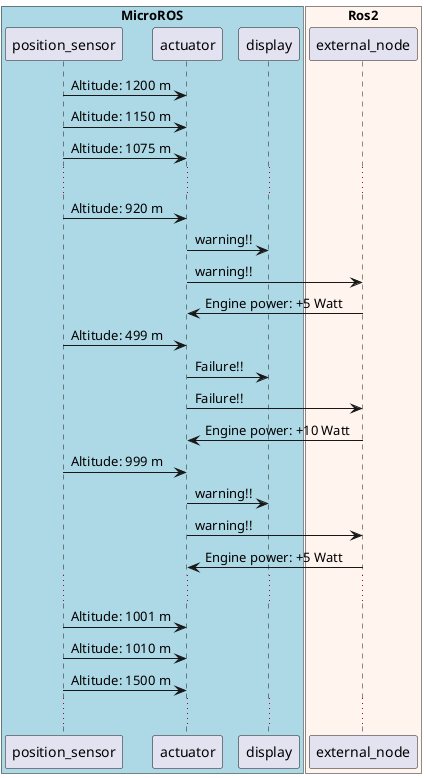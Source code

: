 @startuml
    box "MicroROS" #LightBlue
	    participant position_sensor
	    participant actuator
	    participant display
    end box
        
    box "Ros2" #SeaShell
	    participant external_node
    end box
    
    position_sensor ->  actuator: Altitude: 1200 m
    position_sensor ->  actuator: Altitude: 1150 m
    position_sensor ->  actuator: Altitude: 1075 m
    ...
    position_sensor ->  actuator: Altitude: 920 m
    actuator -> display : warning!!
    actuator -> external_node: warning!!
    external_node -> actuator: Engine power: +5 Watt
    
    position_sensor ->  actuator: Altitude: 499 m
    actuator -> display : Failure!!
    actuator -> external_node: Failure!!
    external_node -> actuator: Engine power: +10 Watt

    position_sensor ->  actuator: Altitude: 999 m
    actuator -> display : warning!!
    actuator -> external_node: warning!!
    external_node -> actuator: Engine power: +5 Watt

    ...
    position_sensor ->  actuator: Altitude: 1001 m
    position_sensor ->  actuator: Altitude: 1010 m
    position_sensor ->  actuator: Altitude: 1500 m
    ...    
@enduml